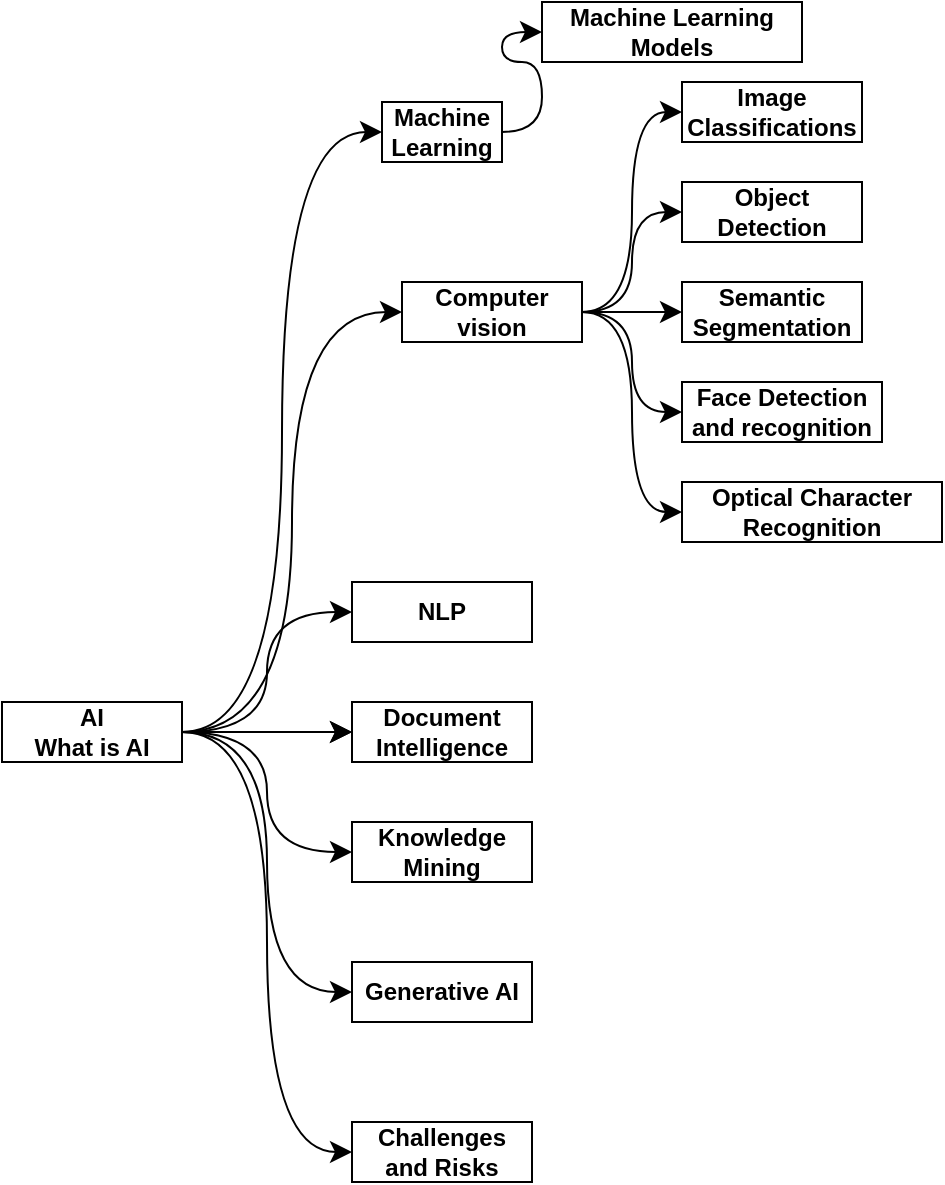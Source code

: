 <mxfile version="24.2.5" type="github" pages="3">
  <diagram name="AI" id="9x-BZpUwlEio7pxuvAZR">
    <mxGraphModel dx="1647" dy="-173" grid="1" gridSize="10" guides="1" tooltips="1" connect="1" arrows="1" fold="1" page="1" pageScale="1" pageWidth="850" pageHeight="1100" background="none" math="0" shadow="0">
      <root>
        <mxCell id="0" />
        <mxCell id="1" parent="0" />
        <mxCell id="eT9WFd01mWbbqswTR8eX-2" value="" style="edgeStyle=orthogonalEdgeStyle;rounded=0;orthogonalLoop=1;jettySize=auto;html=1;fontSize=12;startSize=8;endSize=8;curved=1;entryX=0;entryY=0.5;entryDx=0;entryDy=0;" parent="1" source="m1wB9uHSATqWZEEPrCYo-193" target="eT9WFd01mWbbqswTR8eX-1" edge="1">
          <mxGeometry relative="1" as="geometry" />
        </mxCell>
        <mxCell id="eT9WFd01mWbbqswTR8eX-5" value="" style="edgeStyle=orthogonalEdgeStyle;curved=1;rounded=0;orthogonalLoop=1;jettySize=auto;html=1;strokeColor=default;align=center;verticalAlign=middle;fontFamily=Helvetica;fontSize=12;fontColor=default;labelBackgroundColor=default;startSize=8;endArrow=classic;endSize=8;entryX=0;entryY=0.5;entryDx=0;entryDy=0;" parent="1" source="m1wB9uHSATqWZEEPrCYo-193" target="eT9WFd01mWbbqswTR8eX-3" edge="1">
          <mxGeometry relative="1" as="geometry" />
        </mxCell>
        <mxCell id="eT9WFd01mWbbqswTR8eX-7" value="" style="edgeStyle=orthogonalEdgeStyle;curved=1;rounded=0;orthogonalLoop=1;jettySize=auto;html=1;strokeColor=default;align=center;verticalAlign=middle;fontFamily=Helvetica;fontSize=12;fontColor=default;labelBackgroundColor=default;startSize=8;endArrow=classic;endSize=8;entryX=0;entryY=0.5;entryDx=0;entryDy=0;" parent="1" source="m1wB9uHSATqWZEEPrCYo-193" target="eT9WFd01mWbbqswTR8eX-6" edge="1">
          <mxGeometry relative="1" as="geometry" />
        </mxCell>
        <mxCell id="eT9WFd01mWbbqswTR8eX-11" style="edgeStyle=orthogonalEdgeStyle;curved=1;rounded=0;orthogonalLoop=1;jettySize=auto;html=1;entryX=0;entryY=0.5;entryDx=0;entryDy=0;strokeColor=default;align=center;verticalAlign=middle;fontFamily=Helvetica;fontSize=12;fontColor=default;labelBackgroundColor=default;startSize=8;endArrow=classic;endSize=8;" parent="1" source="m1wB9uHSATqWZEEPrCYo-193" target="eT9WFd01mWbbqswTR8eX-8" edge="1">
          <mxGeometry relative="1" as="geometry" />
        </mxCell>
        <mxCell id="eT9WFd01mWbbqswTR8eX-12" style="edgeStyle=orthogonalEdgeStyle;curved=1;rounded=0;orthogonalLoop=1;jettySize=auto;html=1;entryX=0;entryY=0.5;entryDx=0;entryDy=0;strokeColor=default;align=center;verticalAlign=middle;fontFamily=Helvetica;fontSize=12;fontColor=default;labelBackgroundColor=default;startSize=8;endArrow=classic;endSize=8;" parent="1" source="m1wB9uHSATqWZEEPrCYo-193" target="eT9WFd01mWbbqswTR8eX-9" edge="1">
          <mxGeometry relative="1" as="geometry" />
        </mxCell>
        <mxCell id="eT9WFd01mWbbqswTR8eX-13" style="edgeStyle=orthogonalEdgeStyle;curved=1;rounded=0;orthogonalLoop=1;jettySize=auto;html=1;entryX=0;entryY=0.5;entryDx=0;entryDy=0;strokeColor=default;align=center;verticalAlign=middle;fontFamily=Helvetica;fontSize=12;fontColor=default;labelBackgroundColor=default;startSize=8;endArrow=classic;endSize=8;" parent="1" source="m1wB9uHSATqWZEEPrCYo-193" target="eT9WFd01mWbbqswTR8eX-10" edge="1">
          <mxGeometry relative="1" as="geometry" />
        </mxCell>
        <mxCell id="eT9WFd01mWbbqswTR8eX-26" value="" style="edgeStyle=orthogonalEdgeStyle;curved=1;rounded=0;orthogonalLoop=1;jettySize=auto;html=1;strokeColor=default;align=center;verticalAlign=middle;fontFamily=Helvetica;fontSize=12;fontColor=default;labelBackgroundColor=default;startSize=8;endArrow=classic;endSize=8;" parent="1" source="m1wB9uHSATqWZEEPrCYo-193" target="eT9WFd01mWbbqswTR8eX-8" edge="1">
          <mxGeometry relative="1" as="geometry" />
        </mxCell>
        <mxCell id="eT9WFd01mWbbqswTR8eX-28" style="edgeStyle=orthogonalEdgeStyle;curved=1;rounded=0;orthogonalLoop=1;jettySize=auto;html=1;entryX=0;entryY=0.5;entryDx=0;entryDy=0;strokeColor=default;align=center;verticalAlign=middle;fontFamily=Helvetica;fontSize=12;fontColor=default;labelBackgroundColor=default;startSize=8;endArrow=classic;endSize=8;" parent="1" source="m1wB9uHSATqWZEEPrCYo-193" target="eT9WFd01mWbbqswTR8eX-27" edge="1">
          <mxGeometry relative="1" as="geometry" />
        </mxCell>
        <mxCell id="m1wB9uHSATqWZEEPrCYo-193" value="&lt;b&gt;AI&lt;/b&gt;&lt;div&gt;&lt;b&gt;What is AI&lt;/b&gt;&lt;/div&gt;" style="rounded=0;whiteSpace=wrap;html=1;" parent="1" vertex="1">
          <mxGeometry x="10" y="1470" width="90" height="30" as="geometry" />
        </mxCell>
        <mxCell id="eT9WFd01mWbbqswTR8eX-15" value="" style="edgeStyle=orthogonalEdgeStyle;curved=1;rounded=0;orthogonalLoop=1;jettySize=auto;html=1;strokeColor=default;align=center;verticalAlign=middle;fontFamily=Helvetica;fontSize=12;fontColor=default;labelBackgroundColor=default;startSize=8;endArrow=classic;endSize=8;entryX=0;entryY=0.5;entryDx=0;entryDy=0;" parent="1" source="eT9WFd01mWbbqswTR8eX-1" target="eT9WFd01mWbbqswTR8eX-14" edge="1">
          <mxGeometry relative="1" as="geometry" />
        </mxCell>
        <mxCell id="eT9WFd01mWbbqswTR8eX-1" value="&lt;b&gt;Machine Learning&lt;/b&gt;" style="rounded=0;whiteSpace=wrap;html=1;" parent="1" vertex="1">
          <mxGeometry x="200" y="1170" width="60" height="30" as="geometry" />
        </mxCell>
        <mxCell id="eT9WFd01mWbbqswTR8eX-17" value="" style="edgeStyle=orthogonalEdgeStyle;curved=1;rounded=0;orthogonalLoop=1;jettySize=auto;html=1;strokeColor=default;align=center;verticalAlign=middle;fontFamily=Helvetica;fontSize=12;fontColor=default;labelBackgroundColor=default;startSize=8;endArrow=classic;endSize=8;entryX=0;entryY=0.5;entryDx=0;entryDy=0;" parent="1" source="eT9WFd01mWbbqswTR8eX-3" target="eT9WFd01mWbbqswTR8eX-16" edge="1">
          <mxGeometry relative="1" as="geometry" />
        </mxCell>
        <mxCell id="eT9WFd01mWbbqswTR8eX-22" style="edgeStyle=orthogonalEdgeStyle;curved=1;rounded=0;orthogonalLoop=1;jettySize=auto;html=1;entryX=0;entryY=0.5;entryDx=0;entryDy=0;strokeColor=default;align=center;verticalAlign=middle;fontFamily=Helvetica;fontSize=12;fontColor=default;labelBackgroundColor=default;startSize=8;endArrow=classic;endSize=8;" parent="1" source="eT9WFd01mWbbqswTR8eX-3" target="eT9WFd01mWbbqswTR8eX-18" edge="1">
          <mxGeometry relative="1" as="geometry" />
        </mxCell>
        <mxCell id="eT9WFd01mWbbqswTR8eX-23" style="edgeStyle=orthogonalEdgeStyle;curved=1;rounded=0;orthogonalLoop=1;jettySize=auto;html=1;entryX=0;entryY=0.5;entryDx=0;entryDy=0;strokeColor=default;align=center;verticalAlign=middle;fontFamily=Helvetica;fontSize=12;fontColor=default;labelBackgroundColor=default;startSize=8;endArrow=classic;endSize=8;" parent="1" source="eT9WFd01mWbbqswTR8eX-3" target="eT9WFd01mWbbqswTR8eX-19" edge="1">
          <mxGeometry relative="1" as="geometry" />
        </mxCell>
        <mxCell id="eT9WFd01mWbbqswTR8eX-24" style="edgeStyle=orthogonalEdgeStyle;curved=1;rounded=0;orthogonalLoop=1;jettySize=auto;html=1;entryX=0;entryY=0.5;entryDx=0;entryDy=0;strokeColor=default;align=center;verticalAlign=middle;fontFamily=Helvetica;fontSize=12;fontColor=default;labelBackgroundColor=default;startSize=8;endArrow=classic;endSize=8;" parent="1" source="eT9WFd01mWbbqswTR8eX-3" target="eT9WFd01mWbbqswTR8eX-20" edge="1">
          <mxGeometry relative="1" as="geometry" />
        </mxCell>
        <mxCell id="eT9WFd01mWbbqswTR8eX-25" style="edgeStyle=orthogonalEdgeStyle;curved=1;rounded=0;orthogonalLoop=1;jettySize=auto;html=1;entryX=0;entryY=0.5;entryDx=0;entryDy=0;strokeColor=default;align=center;verticalAlign=middle;fontFamily=Helvetica;fontSize=12;fontColor=default;labelBackgroundColor=default;startSize=8;endArrow=classic;endSize=8;" parent="1" source="eT9WFd01mWbbqswTR8eX-3" target="eT9WFd01mWbbqswTR8eX-21" edge="1">
          <mxGeometry relative="1" as="geometry" />
        </mxCell>
        <mxCell id="eT9WFd01mWbbqswTR8eX-3" value="&lt;b&gt;Computer vision&lt;/b&gt;" style="rounded=0;whiteSpace=wrap;html=1;" parent="1" vertex="1">
          <mxGeometry x="210" y="1260" width="90" height="30" as="geometry" />
        </mxCell>
        <mxCell id="eT9WFd01mWbbqswTR8eX-6" value="&lt;b&gt;NLP&lt;/b&gt;" style="rounded=0;whiteSpace=wrap;html=1;" parent="1" vertex="1">
          <mxGeometry x="185" y="1410" width="90" height="30" as="geometry" />
        </mxCell>
        <mxCell id="eT9WFd01mWbbqswTR8eX-8" value="&lt;b&gt;Document Intelligence&lt;/b&gt;" style="rounded=0;whiteSpace=wrap;html=1;" parent="1" vertex="1">
          <mxGeometry x="185" y="1470" width="90" height="30" as="geometry" />
        </mxCell>
        <mxCell id="eT9WFd01mWbbqswTR8eX-9" value="&lt;b&gt;Knowledge Mining&lt;/b&gt;" style="rounded=0;whiteSpace=wrap;html=1;" parent="1" vertex="1">
          <mxGeometry x="185" y="1530" width="90" height="30" as="geometry" />
        </mxCell>
        <mxCell id="eT9WFd01mWbbqswTR8eX-10" value="&lt;b&gt;Generative AI&lt;/b&gt;" style="rounded=0;whiteSpace=wrap;html=1;" parent="1" vertex="1">
          <mxGeometry x="185" y="1600" width="90" height="30" as="geometry" />
        </mxCell>
        <mxCell id="eT9WFd01mWbbqswTR8eX-14" value="&lt;b&gt;Machine Learning Models&lt;/b&gt;" style="rounded=0;whiteSpace=wrap;html=1;" parent="1" vertex="1">
          <mxGeometry x="280" y="1120" width="130" height="30" as="geometry" />
        </mxCell>
        <mxCell id="eT9WFd01mWbbqswTR8eX-16" value="&lt;b&gt;Image Classifications&lt;/b&gt;" style="rounded=0;whiteSpace=wrap;html=1;" parent="1" vertex="1">
          <mxGeometry x="350" y="1160" width="90" height="30" as="geometry" />
        </mxCell>
        <mxCell id="eT9WFd01mWbbqswTR8eX-18" value="&lt;b&gt;Object Detection&lt;/b&gt;" style="rounded=0;whiteSpace=wrap;html=1;" parent="1" vertex="1">
          <mxGeometry x="350" y="1210" width="90" height="30" as="geometry" />
        </mxCell>
        <mxCell id="eT9WFd01mWbbqswTR8eX-19" value="&lt;b&gt;Semantic Segmentation&lt;/b&gt;" style="rounded=0;whiteSpace=wrap;html=1;" parent="1" vertex="1">
          <mxGeometry x="350" y="1260" width="90" height="30" as="geometry" />
        </mxCell>
        <mxCell id="eT9WFd01mWbbqswTR8eX-20" value="&lt;b&gt;Face Detection and recognition&lt;/b&gt;" style="rounded=0;whiteSpace=wrap;html=1;" parent="1" vertex="1">
          <mxGeometry x="350" y="1310" width="100" height="30" as="geometry" />
        </mxCell>
        <mxCell id="eT9WFd01mWbbqswTR8eX-21" value="&lt;b&gt;Optical Character Recognition&lt;/b&gt;" style="rounded=0;whiteSpace=wrap;html=1;" parent="1" vertex="1">
          <mxGeometry x="350" y="1360" width="130" height="30" as="geometry" />
        </mxCell>
        <mxCell id="eT9WFd01mWbbqswTR8eX-27" value="&lt;b&gt;Challenges and Risks&lt;/b&gt;" style="rounded=0;whiteSpace=wrap;html=1;" parent="1" vertex="1">
          <mxGeometry x="185" y="1680" width="90" height="30" as="geometry" />
        </mxCell>
      </root>
    </mxGraphModel>
  </diagram>
  <diagram name="ML" id="7puf06v3CRy-qWKiz8AE">
    <mxGraphModel dx="1986" dy="-461" grid="1" gridSize="10" guides="1" tooltips="1" connect="1" arrows="1" fold="1" page="1" pageScale="1" pageWidth="850" pageHeight="1100" background="none" math="0" shadow="0">
      <root>
        <mxCell id="uPHWAmdfjxqhW9lOBMrn-0" />
        <mxCell id="uPHWAmdfjxqhW9lOBMrn-1" parent="uPHWAmdfjxqhW9lOBMrn-0" />
        <mxCell id="uPHWAmdfjxqhW9lOBMrn-2" value="" style="edgeStyle=orthogonalEdgeStyle;rounded=0;orthogonalLoop=1;jettySize=auto;html=1;fontSize=12;startSize=8;endSize=8;curved=1;entryX=0;entryY=0.5;entryDx=0;entryDy=0;" edge="1" parent="uPHWAmdfjxqhW9lOBMrn-1" source="uPHWAmdfjxqhW9lOBMrn-10" target="uPHWAmdfjxqhW9lOBMrn-12">
          <mxGeometry relative="1" as="geometry" />
        </mxCell>
        <mxCell id="uPHWAmdfjxqhW9lOBMrn-3" value="" style="edgeStyle=orthogonalEdgeStyle;curved=1;rounded=0;orthogonalLoop=1;jettySize=auto;html=1;strokeColor=default;align=center;verticalAlign=middle;fontFamily=Helvetica;fontSize=12;fontColor=default;labelBackgroundColor=default;startSize=8;endArrow=classic;endSize=8;entryX=0;entryY=0.5;entryDx=0;entryDy=0;" edge="1" parent="uPHWAmdfjxqhW9lOBMrn-1" source="uPHWAmdfjxqhW9lOBMrn-10" target="uPHWAmdfjxqhW9lOBMrn-18">
          <mxGeometry relative="1" as="geometry" />
        </mxCell>
        <mxCell id="uPHWAmdfjxqhW9lOBMrn-4" value="" style="edgeStyle=orthogonalEdgeStyle;curved=1;rounded=0;orthogonalLoop=1;jettySize=auto;html=1;strokeColor=default;align=center;verticalAlign=middle;fontFamily=Helvetica;fontSize=12;fontColor=default;labelBackgroundColor=default;startSize=8;endArrow=classic;endSize=8;entryX=0;entryY=0.5;entryDx=0;entryDy=0;" edge="1" parent="uPHWAmdfjxqhW9lOBMrn-1" source="uPHWAmdfjxqhW9lOBMrn-10" target="uPHWAmdfjxqhW9lOBMrn-19">
          <mxGeometry relative="1" as="geometry" />
        </mxCell>
        <mxCell id="uPHWAmdfjxqhW9lOBMrn-5" style="edgeStyle=orthogonalEdgeStyle;curved=1;rounded=0;orthogonalLoop=1;jettySize=auto;html=1;entryX=0;entryY=0.5;entryDx=0;entryDy=0;strokeColor=default;align=center;verticalAlign=middle;fontFamily=Helvetica;fontSize=12;fontColor=default;labelBackgroundColor=default;startSize=8;endArrow=classic;endSize=8;" edge="1" parent="uPHWAmdfjxqhW9lOBMrn-1" source="uPHWAmdfjxqhW9lOBMrn-10" target="uPHWAmdfjxqhW9lOBMrn-20">
          <mxGeometry relative="1" as="geometry" />
        </mxCell>
        <mxCell id="uPHWAmdfjxqhW9lOBMrn-6" style="edgeStyle=orthogonalEdgeStyle;curved=1;rounded=0;orthogonalLoop=1;jettySize=auto;html=1;entryX=0;entryY=0.5;entryDx=0;entryDy=0;strokeColor=default;align=center;verticalAlign=middle;fontFamily=Helvetica;fontSize=12;fontColor=default;labelBackgroundColor=default;startSize=8;endArrow=classic;endSize=8;" edge="1" parent="uPHWAmdfjxqhW9lOBMrn-1" source="uPHWAmdfjxqhW9lOBMrn-10" target="uPHWAmdfjxqhW9lOBMrn-21">
          <mxGeometry relative="1" as="geometry" />
        </mxCell>
        <mxCell id="uPHWAmdfjxqhW9lOBMrn-7" style="edgeStyle=orthogonalEdgeStyle;curved=1;rounded=0;orthogonalLoop=1;jettySize=auto;html=1;entryX=0;entryY=0.5;entryDx=0;entryDy=0;strokeColor=default;align=center;verticalAlign=middle;fontFamily=Helvetica;fontSize=12;fontColor=default;labelBackgroundColor=default;startSize=8;endArrow=classic;endSize=8;" edge="1" parent="uPHWAmdfjxqhW9lOBMrn-1" source="uPHWAmdfjxqhW9lOBMrn-10" target="uPHWAmdfjxqhW9lOBMrn-22">
          <mxGeometry relative="1" as="geometry" />
        </mxCell>
        <mxCell id="uPHWAmdfjxqhW9lOBMrn-10" value="&lt;b&gt;Basic Terminology&lt;/b&gt;" style="rounded=0;whiteSpace=wrap;html=1;" vertex="1" parent="uPHWAmdfjxqhW9lOBMrn-1">
          <mxGeometry x="-30" y="1470" width="130" height="30" as="geometry" />
        </mxCell>
        <mxCell id="uPHWAmdfjxqhW9lOBMrn-12" value="&lt;b&gt;Training Data&lt;/b&gt;" style="rounded=0;whiteSpace=wrap;html=1;" vertex="1" parent="uPHWAmdfjxqhW9lOBMrn-1">
          <mxGeometry x="225" y="1210" width="60" height="30" as="geometry" />
        </mxCell>
        <mxCell id="uPHWAmdfjxqhW9lOBMrn-18" value="&lt;b&gt;Algorithm&lt;/b&gt;" style="rounded=0;whiteSpace=wrap;html=1;" vertex="1" parent="uPHWAmdfjxqhW9lOBMrn-1">
          <mxGeometry x="210" y="1260" width="90" height="30" as="geometry" />
        </mxCell>
        <mxCell id="uPHWAmdfjxqhW9lOBMrn-19" value="&lt;b&gt;ML Model&lt;/b&gt;" style="rounded=0;whiteSpace=wrap;html=1;" vertex="1" parent="uPHWAmdfjxqhW9lOBMrn-1">
          <mxGeometry x="210" y="1320" width="90" height="30" as="geometry" />
        </mxCell>
        <mxCell id="uPHWAmdfjxqhW9lOBMrn-20" value="&lt;b&gt;Training Phase&lt;/b&gt;" style="rounded=0;whiteSpace=wrap;html=1;" vertex="1" parent="uPHWAmdfjxqhW9lOBMrn-1">
          <mxGeometry x="210" y="1370" width="90" height="30" as="geometry" />
        </mxCell>
        <mxCell id="uPHWAmdfjxqhW9lOBMrn-21" value="&lt;b&gt;Validation phase&lt;/b&gt;" style="rounded=0;whiteSpace=wrap;html=1;" vertex="1" parent="uPHWAmdfjxqhW9lOBMrn-1">
          <mxGeometry x="210" y="1430" width="90" height="30" as="geometry" />
        </mxCell>
        <mxCell id="uPHWAmdfjxqhW9lOBMrn-22" value="&lt;b&gt;Infrence&lt;/b&gt;" style="rounded=0;whiteSpace=wrap;html=1;" vertex="1" parent="uPHWAmdfjxqhW9lOBMrn-1">
          <mxGeometry x="210" y="1480" width="90" height="30" as="geometry" />
        </mxCell>
        <mxCell id="IqmzrMt0QIkkmBBErIuD-1" style="edgeStyle=orthogonalEdgeStyle;rounded=0;orthogonalLoop=1;jettySize=auto;html=1;entryX=0;entryY=0.5;entryDx=0;entryDy=0;fontSize=12;startSize=8;endSize=8;exitX=1;exitY=0.5;exitDx=0;exitDy=0;curved=1;" edge="1" parent="uPHWAmdfjxqhW9lOBMrn-1" source="IqmzrMt0QIkkmBBErIuD-0" target="uPHWAmdfjxqhW9lOBMrn-10">
          <mxGeometry relative="1" as="geometry" />
        </mxCell>
        <mxCell id="IqmzrMt0QIkkmBBErIuD-3" value="" style="edgeStyle=orthogonalEdgeStyle;curved=1;rounded=0;orthogonalLoop=1;jettySize=auto;html=1;strokeColor=default;align=center;verticalAlign=middle;fontFamily=Helvetica;fontSize=12;fontColor=default;labelBackgroundColor=default;startSize=8;endArrow=classic;endSize=8;entryX=0;entryY=0.5;entryDx=0;entryDy=0;" edge="1" parent="uPHWAmdfjxqhW9lOBMrn-1" source="IqmzrMt0QIkkmBBErIuD-0" target="IqmzrMt0QIkkmBBErIuD-2">
          <mxGeometry relative="1" as="geometry" />
        </mxCell>
        <mxCell id="IqmzrMt0QIkkmBBErIuD-0" value="&lt;b&gt;Machine Learning&lt;/b&gt;&lt;div&gt;&lt;b&gt;What is AI&lt;/b&gt;&lt;/div&gt;" style="rounded=0;whiteSpace=wrap;html=1;" vertex="1" parent="uPHWAmdfjxqhW9lOBMrn-1">
          <mxGeometry x="-290" y="1580" width="130" height="30" as="geometry" />
        </mxCell>
        <mxCell id="IqmzrMt0QIkkmBBErIuD-5" value="" style="edgeStyle=orthogonalEdgeStyle;curved=1;rounded=0;orthogonalLoop=1;jettySize=auto;html=1;strokeColor=default;align=center;verticalAlign=middle;fontFamily=Helvetica;fontSize=12;fontColor=default;labelBackgroundColor=default;startSize=8;endArrow=classic;endSize=8;entryX=0;entryY=0.5;entryDx=0;entryDy=0;" edge="1" parent="uPHWAmdfjxqhW9lOBMrn-1" source="IqmzrMt0QIkkmBBErIuD-2" target="IqmzrMt0QIkkmBBErIuD-4">
          <mxGeometry relative="1" as="geometry" />
        </mxCell>
        <mxCell id="IqmzrMt0QIkkmBBErIuD-7" style="edgeStyle=orthogonalEdgeStyle;curved=1;rounded=0;orthogonalLoop=1;jettySize=auto;html=1;entryX=0;entryY=0.5;entryDx=0;entryDy=0;strokeColor=default;align=center;verticalAlign=middle;fontFamily=Helvetica;fontSize=12;fontColor=default;labelBackgroundColor=default;startSize=8;endArrow=classic;endSize=8;" edge="1" parent="uPHWAmdfjxqhW9lOBMrn-1" source="IqmzrMt0QIkkmBBErIuD-2" target="IqmzrMt0QIkkmBBErIuD-6">
          <mxGeometry relative="1" as="geometry" />
        </mxCell>
        <mxCell id="IqmzrMt0QIkkmBBErIuD-2" value="&lt;b&gt;Types of ML&lt;/b&gt;" style="rounded=0;whiteSpace=wrap;html=1;" vertex="1" parent="uPHWAmdfjxqhW9lOBMrn-1">
          <mxGeometry x="-40" y="1690" width="130" height="30" as="geometry" />
        </mxCell>
        <mxCell id="IqmzrMt0QIkkmBBErIuD-9" value="" style="edgeStyle=orthogonalEdgeStyle;curved=1;rounded=0;orthogonalLoop=1;jettySize=auto;html=1;strokeColor=default;align=center;verticalAlign=middle;fontFamily=Helvetica;fontSize=12;fontColor=default;labelBackgroundColor=default;startSize=8;endArrow=classic;endSize=8;entryX=0;entryY=0.5;entryDx=0;entryDy=0;" edge="1" parent="uPHWAmdfjxqhW9lOBMrn-1" source="IqmzrMt0QIkkmBBErIuD-4" target="IqmzrMt0QIkkmBBErIuD-8">
          <mxGeometry relative="1" as="geometry" />
        </mxCell>
        <mxCell id="IqmzrMt0QIkkmBBErIuD-11" style="edgeStyle=orthogonalEdgeStyle;curved=1;rounded=0;orthogonalLoop=1;jettySize=auto;html=1;entryX=0;entryY=0.5;entryDx=0;entryDy=0;strokeColor=default;align=center;verticalAlign=middle;fontFamily=Helvetica;fontSize=12;fontColor=default;labelBackgroundColor=default;startSize=8;endArrow=classic;endSize=8;" edge="1" parent="uPHWAmdfjxqhW9lOBMrn-1" source="IqmzrMt0QIkkmBBErIuD-4" target="IqmzrMt0QIkkmBBErIuD-10">
          <mxGeometry relative="1" as="geometry" />
        </mxCell>
        <mxCell id="IqmzrMt0QIkkmBBErIuD-4" value="&lt;b&gt;Supervised ML&lt;/b&gt;" style="rounded=0;whiteSpace=wrap;html=1;" vertex="1" parent="uPHWAmdfjxqhW9lOBMrn-1">
          <mxGeometry x="200" y="1590" width="130" height="30" as="geometry" />
        </mxCell>
        <mxCell id="IqmzrMt0QIkkmBBErIuD-17" style="edgeStyle=orthogonalEdgeStyle;curved=1;rounded=0;orthogonalLoop=1;jettySize=auto;html=1;strokeColor=default;align=center;verticalAlign=middle;fontFamily=Helvetica;fontSize=12;fontColor=default;labelBackgroundColor=default;startSize=8;endArrow=classic;endSize=8;" edge="1" parent="uPHWAmdfjxqhW9lOBMrn-1" source="IqmzrMt0QIkkmBBErIuD-6" target="IqmzrMt0QIkkmBBErIuD-16">
          <mxGeometry relative="1" as="geometry" />
        </mxCell>
        <mxCell id="IqmzrMt0QIkkmBBErIuD-6" value="&lt;b&gt;Unsupervised ML&lt;/b&gt;" style="rounded=0;whiteSpace=wrap;html=1;" vertex="1" parent="uPHWAmdfjxqhW9lOBMrn-1">
          <mxGeometry x="200" y="1790" width="130" height="30" as="geometry" />
        </mxCell>
        <mxCell id="IqmzrMt0QIkkmBBErIuD-8" value="&lt;b&gt;Regression&lt;/b&gt;" style="rounded=0;whiteSpace=wrap;html=1;" vertex="1" parent="uPHWAmdfjxqhW9lOBMrn-1">
          <mxGeometry x="420" y="1500" width="130" height="30" as="geometry" />
        </mxCell>
        <mxCell id="IqmzrMt0QIkkmBBErIuD-14" style="edgeStyle=orthogonalEdgeStyle;curved=1;rounded=0;orthogonalLoop=1;jettySize=auto;html=1;entryX=0;entryY=0.5;entryDx=0;entryDy=0;strokeColor=default;align=center;verticalAlign=middle;fontFamily=Helvetica;fontSize=12;fontColor=default;labelBackgroundColor=default;startSize=8;endArrow=classic;endSize=8;" edge="1" parent="uPHWAmdfjxqhW9lOBMrn-1" source="IqmzrMt0QIkkmBBErIuD-10" target="IqmzrMt0QIkkmBBErIuD-12">
          <mxGeometry relative="1" as="geometry" />
        </mxCell>
        <mxCell id="IqmzrMt0QIkkmBBErIuD-15" style="edgeStyle=orthogonalEdgeStyle;curved=1;rounded=0;orthogonalLoop=1;jettySize=auto;html=1;entryX=0;entryY=0.5;entryDx=0;entryDy=0;strokeColor=default;align=center;verticalAlign=middle;fontFamily=Helvetica;fontSize=12;fontColor=default;labelBackgroundColor=default;startSize=8;endArrow=classic;endSize=8;" edge="1" parent="uPHWAmdfjxqhW9lOBMrn-1" source="IqmzrMt0QIkkmBBErIuD-10" target="IqmzrMt0QIkkmBBErIuD-13">
          <mxGeometry relative="1" as="geometry" />
        </mxCell>
        <mxCell id="IqmzrMt0QIkkmBBErIuD-10" value="&lt;b&gt;Classification&lt;/b&gt;" style="rounded=0;whiteSpace=wrap;html=1;" vertex="1" parent="uPHWAmdfjxqhW9lOBMrn-1">
          <mxGeometry x="420" y="1590" width="130" height="30" as="geometry" />
        </mxCell>
        <mxCell id="IqmzrMt0QIkkmBBErIuD-12" value="&lt;b&gt;Binary Classification&lt;/b&gt;" style="rounded=0;whiteSpace=wrap;html=1;" vertex="1" parent="uPHWAmdfjxqhW9lOBMrn-1">
          <mxGeometry x="640" y="1510" width="130" height="30" as="geometry" />
        </mxCell>
        <mxCell id="IqmzrMt0QIkkmBBErIuD-13" value="&lt;b&gt;Multiclass Classification&lt;/b&gt;" style="rounded=0;whiteSpace=wrap;html=1;" vertex="1" parent="uPHWAmdfjxqhW9lOBMrn-1">
          <mxGeometry x="640" y="1590" width="130" height="30" as="geometry" />
        </mxCell>
        <mxCell id="IqmzrMt0QIkkmBBErIuD-16" value="&lt;b&gt;Clustering&lt;/b&gt;" style="rounded=0;whiteSpace=wrap;html=1;" vertex="1" parent="uPHWAmdfjxqhW9lOBMrn-1">
          <mxGeometry x="420" y="1790" width="130" height="30" as="geometry" />
        </mxCell>
      </root>
    </mxGraphModel>
  </diagram>
  <diagram name="template" id="dULB98lrE-lF5J42v5TX">
    <mxGraphModel dx="2497" dy="-173" grid="1" gridSize="10" guides="1" tooltips="1" connect="1" arrows="1" fold="1" page="1" pageScale="1" pageWidth="850" pageHeight="1100" background="none" math="0" shadow="0">
      <root>
        <mxCell id="UqnikVBFZXVHztVdu1Yq-0" />
        <mxCell id="UqnikVBFZXVHztVdu1Yq-1" parent="UqnikVBFZXVHztVdu1Yq-0" />
        <mxCell id="UqnikVBFZXVHztVdu1Yq-2" value="" style="edgeStyle=orthogonalEdgeStyle;rounded=0;orthogonalLoop=1;jettySize=auto;html=1;fontSize=12;startSize=8;endSize=8;curved=1;entryX=0;entryY=0.5;entryDx=0;entryDy=0;" edge="1" parent="UqnikVBFZXVHztVdu1Yq-1" source="UqnikVBFZXVHztVdu1Yq-10" target="UqnikVBFZXVHztVdu1Yq-11">
          <mxGeometry relative="1" as="geometry" />
        </mxCell>
        <mxCell id="UqnikVBFZXVHztVdu1Yq-3" value="" style="edgeStyle=orthogonalEdgeStyle;curved=1;rounded=0;orthogonalLoop=1;jettySize=auto;html=1;strokeColor=default;align=center;verticalAlign=middle;fontFamily=Helvetica;fontSize=12;fontColor=default;labelBackgroundColor=default;startSize=8;endArrow=classic;endSize=8;entryX=0;entryY=0.5;entryDx=0;entryDy=0;" edge="1" parent="UqnikVBFZXVHztVdu1Yq-1" source="UqnikVBFZXVHztVdu1Yq-10" target="UqnikVBFZXVHztVdu1Yq-12">
          <mxGeometry relative="1" as="geometry" />
        </mxCell>
        <mxCell id="UqnikVBFZXVHztVdu1Yq-4" value="" style="edgeStyle=orthogonalEdgeStyle;curved=1;rounded=0;orthogonalLoop=1;jettySize=auto;html=1;strokeColor=default;align=center;verticalAlign=middle;fontFamily=Helvetica;fontSize=12;fontColor=default;labelBackgroundColor=default;startSize=8;endArrow=classic;endSize=8;entryX=0;entryY=0.5;entryDx=0;entryDy=0;" edge="1" parent="UqnikVBFZXVHztVdu1Yq-1" source="UqnikVBFZXVHztVdu1Yq-10" target="UqnikVBFZXVHztVdu1Yq-13">
          <mxGeometry relative="1" as="geometry" />
        </mxCell>
        <mxCell id="UqnikVBFZXVHztVdu1Yq-5" style="edgeStyle=orthogonalEdgeStyle;curved=1;rounded=0;orthogonalLoop=1;jettySize=auto;html=1;entryX=0;entryY=0.5;entryDx=0;entryDy=0;strokeColor=default;align=center;verticalAlign=middle;fontFamily=Helvetica;fontSize=12;fontColor=default;labelBackgroundColor=default;startSize=8;endArrow=classic;endSize=8;" edge="1" parent="UqnikVBFZXVHztVdu1Yq-1" source="UqnikVBFZXVHztVdu1Yq-10" target="UqnikVBFZXVHztVdu1Yq-14">
          <mxGeometry relative="1" as="geometry" />
        </mxCell>
        <mxCell id="UqnikVBFZXVHztVdu1Yq-6" style="edgeStyle=orthogonalEdgeStyle;curved=1;rounded=0;orthogonalLoop=1;jettySize=auto;html=1;entryX=0;entryY=0.5;entryDx=0;entryDy=0;strokeColor=default;align=center;verticalAlign=middle;fontFamily=Helvetica;fontSize=12;fontColor=default;labelBackgroundColor=default;startSize=8;endArrow=classic;endSize=8;" edge="1" parent="UqnikVBFZXVHztVdu1Yq-1" source="UqnikVBFZXVHztVdu1Yq-10" target="UqnikVBFZXVHztVdu1Yq-15">
          <mxGeometry relative="1" as="geometry" />
        </mxCell>
        <mxCell id="UqnikVBFZXVHztVdu1Yq-7" style="edgeStyle=orthogonalEdgeStyle;curved=1;rounded=0;orthogonalLoop=1;jettySize=auto;html=1;entryX=0;entryY=0.5;entryDx=0;entryDy=0;strokeColor=default;align=center;verticalAlign=middle;fontFamily=Helvetica;fontSize=12;fontColor=default;labelBackgroundColor=default;startSize=8;endArrow=classic;endSize=8;" edge="1" parent="UqnikVBFZXVHztVdu1Yq-1" source="UqnikVBFZXVHztVdu1Yq-10" target="UqnikVBFZXVHztVdu1Yq-16">
          <mxGeometry relative="1" as="geometry" />
        </mxCell>
        <mxCell id="UqnikVBFZXVHztVdu1Yq-8" value="" style="edgeStyle=orthogonalEdgeStyle;curved=1;rounded=0;orthogonalLoop=1;jettySize=auto;html=1;strokeColor=default;align=center;verticalAlign=middle;fontFamily=Helvetica;fontSize=12;fontColor=default;labelBackgroundColor=default;startSize=8;endArrow=classic;endSize=8;" edge="1" parent="UqnikVBFZXVHztVdu1Yq-1" source="UqnikVBFZXVHztVdu1Yq-10" target="UqnikVBFZXVHztVdu1Yq-14">
          <mxGeometry relative="1" as="geometry" />
        </mxCell>
        <mxCell id="UqnikVBFZXVHztVdu1Yq-9" style="edgeStyle=orthogonalEdgeStyle;curved=1;rounded=0;orthogonalLoop=1;jettySize=auto;html=1;entryX=0;entryY=0.5;entryDx=0;entryDy=0;strokeColor=default;align=center;verticalAlign=middle;fontFamily=Helvetica;fontSize=12;fontColor=default;labelBackgroundColor=default;startSize=8;endArrow=classic;endSize=8;" edge="1" parent="UqnikVBFZXVHztVdu1Yq-1" source="UqnikVBFZXVHztVdu1Yq-10" target="UqnikVBFZXVHztVdu1Yq-17">
          <mxGeometry relative="1" as="geometry" />
        </mxCell>
        <mxCell id="UqnikVBFZXVHztVdu1Yq-10" value="&lt;b&gt;Machine Learning&lt;/b&gt;&lt;div&gt;&lt;b&gt;What is AI&lt;/b&gt;&lt;/div&gt;" style="rounded=0;whiteSpace=wrap;html=1;" vertex="1" parent="UqnikVBFZXVHztVdu1Yq-1">
          <mxGeometry x="-30" y="1470" width="130" height="30" as="geometry" />
        </mxCell>
        <mxCell id="UqnikVBFZXVHztVdu1Yq-11" value="&lt;b&gt;Machine Learning&lt;/b&gt;" style="rounded=0;whiteSpace=wrap;html=1;" vertex="1" parent="UqnikVBFZXVHztVdu1Yq-1">
          <mxGeometry x="200" y="1170" width="60" height="30" as="geometry" />
        </mxCell>
        <mxCell id="UqnikVBFZXVHztVdu1Yq-12" value="&lt;b&gt;Computer vision&lt;/b&gt;" style="rounded=0;whiteSpace=wrap;html=1;" vertex="1" parent="UqnikVBFZXVHztVdu1Yq-1">
          <mxGeometry x="210" y="1260" width="90" height="30" as="geometry" />
        </mxCell>
        <mxCell id="UqnikVBFZXVHztVdu1Yq-13" value="&lt;b&gt;NLP&lt;/b&gt;" style="rounded=0;whiteSpace=wrap;html=1;" vertex="1" parent="UqnikVBFZXVHztVdu1Yq-1">
          <mxGeometry x="185" y="1410" width="90" height="30" as="geometry" />
        </mxCell>
        <mxCell id="UqnikVBFZXVHztVdu1Yq-14" value="&lt;b&gt;Document Intelligence&lt;/b&gt;" style="rounded=0;whiteSpace=wrap;html=1;" vertex="1" parent="UqnikVBFZXVHztVdu1Yq-1">
          <mxGeometry x="185" y="1470" width="90" height="30" as="geometry" />
        </mxCell>
        <mxCell id="UqnikVBFZXVHztVdu1Yq-15" value="&lt;b&gt;Knowledge Mining&lt;/b&gt;" style="rounded=0;whiteSpace=wrap;html=1;" vertex="1" parent="UqnikVBFZXVHztVdu1Yq-1">
          <mxGeometry x="185" y="1530" width="90" height="30" as="geometry" />
        </mxCell>
        <mxCell id="UqnikVBFZXVHztVdu1Yq-16" value="&lt;b&gt;Generative AI&lt;/b&gt;" style="rounded=0;whiteSpace=wrap;html=1;" vertex="1" parent="UqnikVBFZXVHztVdu1Yq-1">
          <mxGeometry x="185" y="1600" width="90" height="30" as="geometry" />
        </mxCell>
        <mxCell id="UqnikVBFZXVHztVdu1Yq-17" value="&lt;b&gt;Challenges and Risks&lt;/b&gt;" style="rounded=0;whiteSpace=wrap;html=1;" vertex="1" parent="UqnikVBFZXVHztVdu1Yq-1">
          <mxGeometry x="185" y="1680" width="90" height="30" as="geometry" />
        </mxCell>
      </root>
    </mxGraphModel>
  </diagram>
</mxfile>
